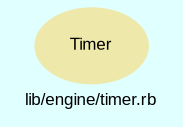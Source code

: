 digraph TopLevel {
    compound = true
    bgcolor = lightcyan1
    fontname = Arial
    fontsize = 8
    label = "lib/engine/timer.rb"
    node [
        fontname = Arial,
        fontsize = 8,
        color = black
    ]

    Timer [
        fontcolor = black,
        URL = "classes/Timer.html",
        shape = ellipse,
        color = palegoldenrod,
        style = filled,
        label = "Timer"
    ]

}

